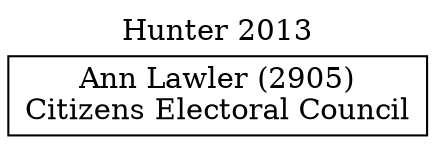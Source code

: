 // House preference flow
digraph "Ann Lawler (2905)_Hunter_2013" {
	graph [label="Hunter 2013" labelloc=t mclimit=10]
	node [shape=box]
	"Ann Lawler (2905)" [label="Ann Lawler (2905)
Citizens Electoral Council"]
}
